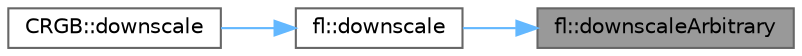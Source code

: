 digraph "fl::downscaleArbitrary"
{
 // INTERACTIVE_SVG=YES
 // LATEX_PDF_SIZE
  bgcolor="transparent";
  edge [fontname=Helvetica,fontsize=10,labelfontname=Helvetica,labelfontsize=10];
  node [fontname=Helvetica,fontsize=10,shape=box,height=0.2,width=0.4];
  rankdir="RL";
  Node1 [id="Node000001",label="fl::downscaleArbitrary",height=0.2,width=0.4,color="gray40", fillcolor="grey60", style="filled", fontcolor="black",tooltip=" "];
  Node1 -> Node2 [id="edge1_Node000001_Node000002",dir="back",color="steelblue1",style="solid",tooltip=" "];
  Node2 [id="Node000002",label="fl::downscale",height=0.2,width=0.4,color="grey40", fillcolor="white", style="filled",URL="$d4/d36/namespacefl_a2bd6c765c4dbccf31b10bddf7f22b5e4.html#a2bd6c765c4dbccf31b10bddf7f22b5e4",tooltip=" "];
  Node2 -> Node3 [id="edge2_Node000002_Node000003",dir="back",color="steelblue1",style="solid",tooltip=" "];
  Node3 [id="Node000003",label="CRGB::downscale",height=0.2,width=0.4,color="grey40", fillcolor="white", style="filled",URL="$d7/d82/struct_c_r_g_b_a04814149f06e8bd894c0f8f421c8708f.html#a04814149f06e8bd894c0f8f421c8708f",tooltip="Downscale an CRGB matrix (or strip) to the smaller size."];
}
